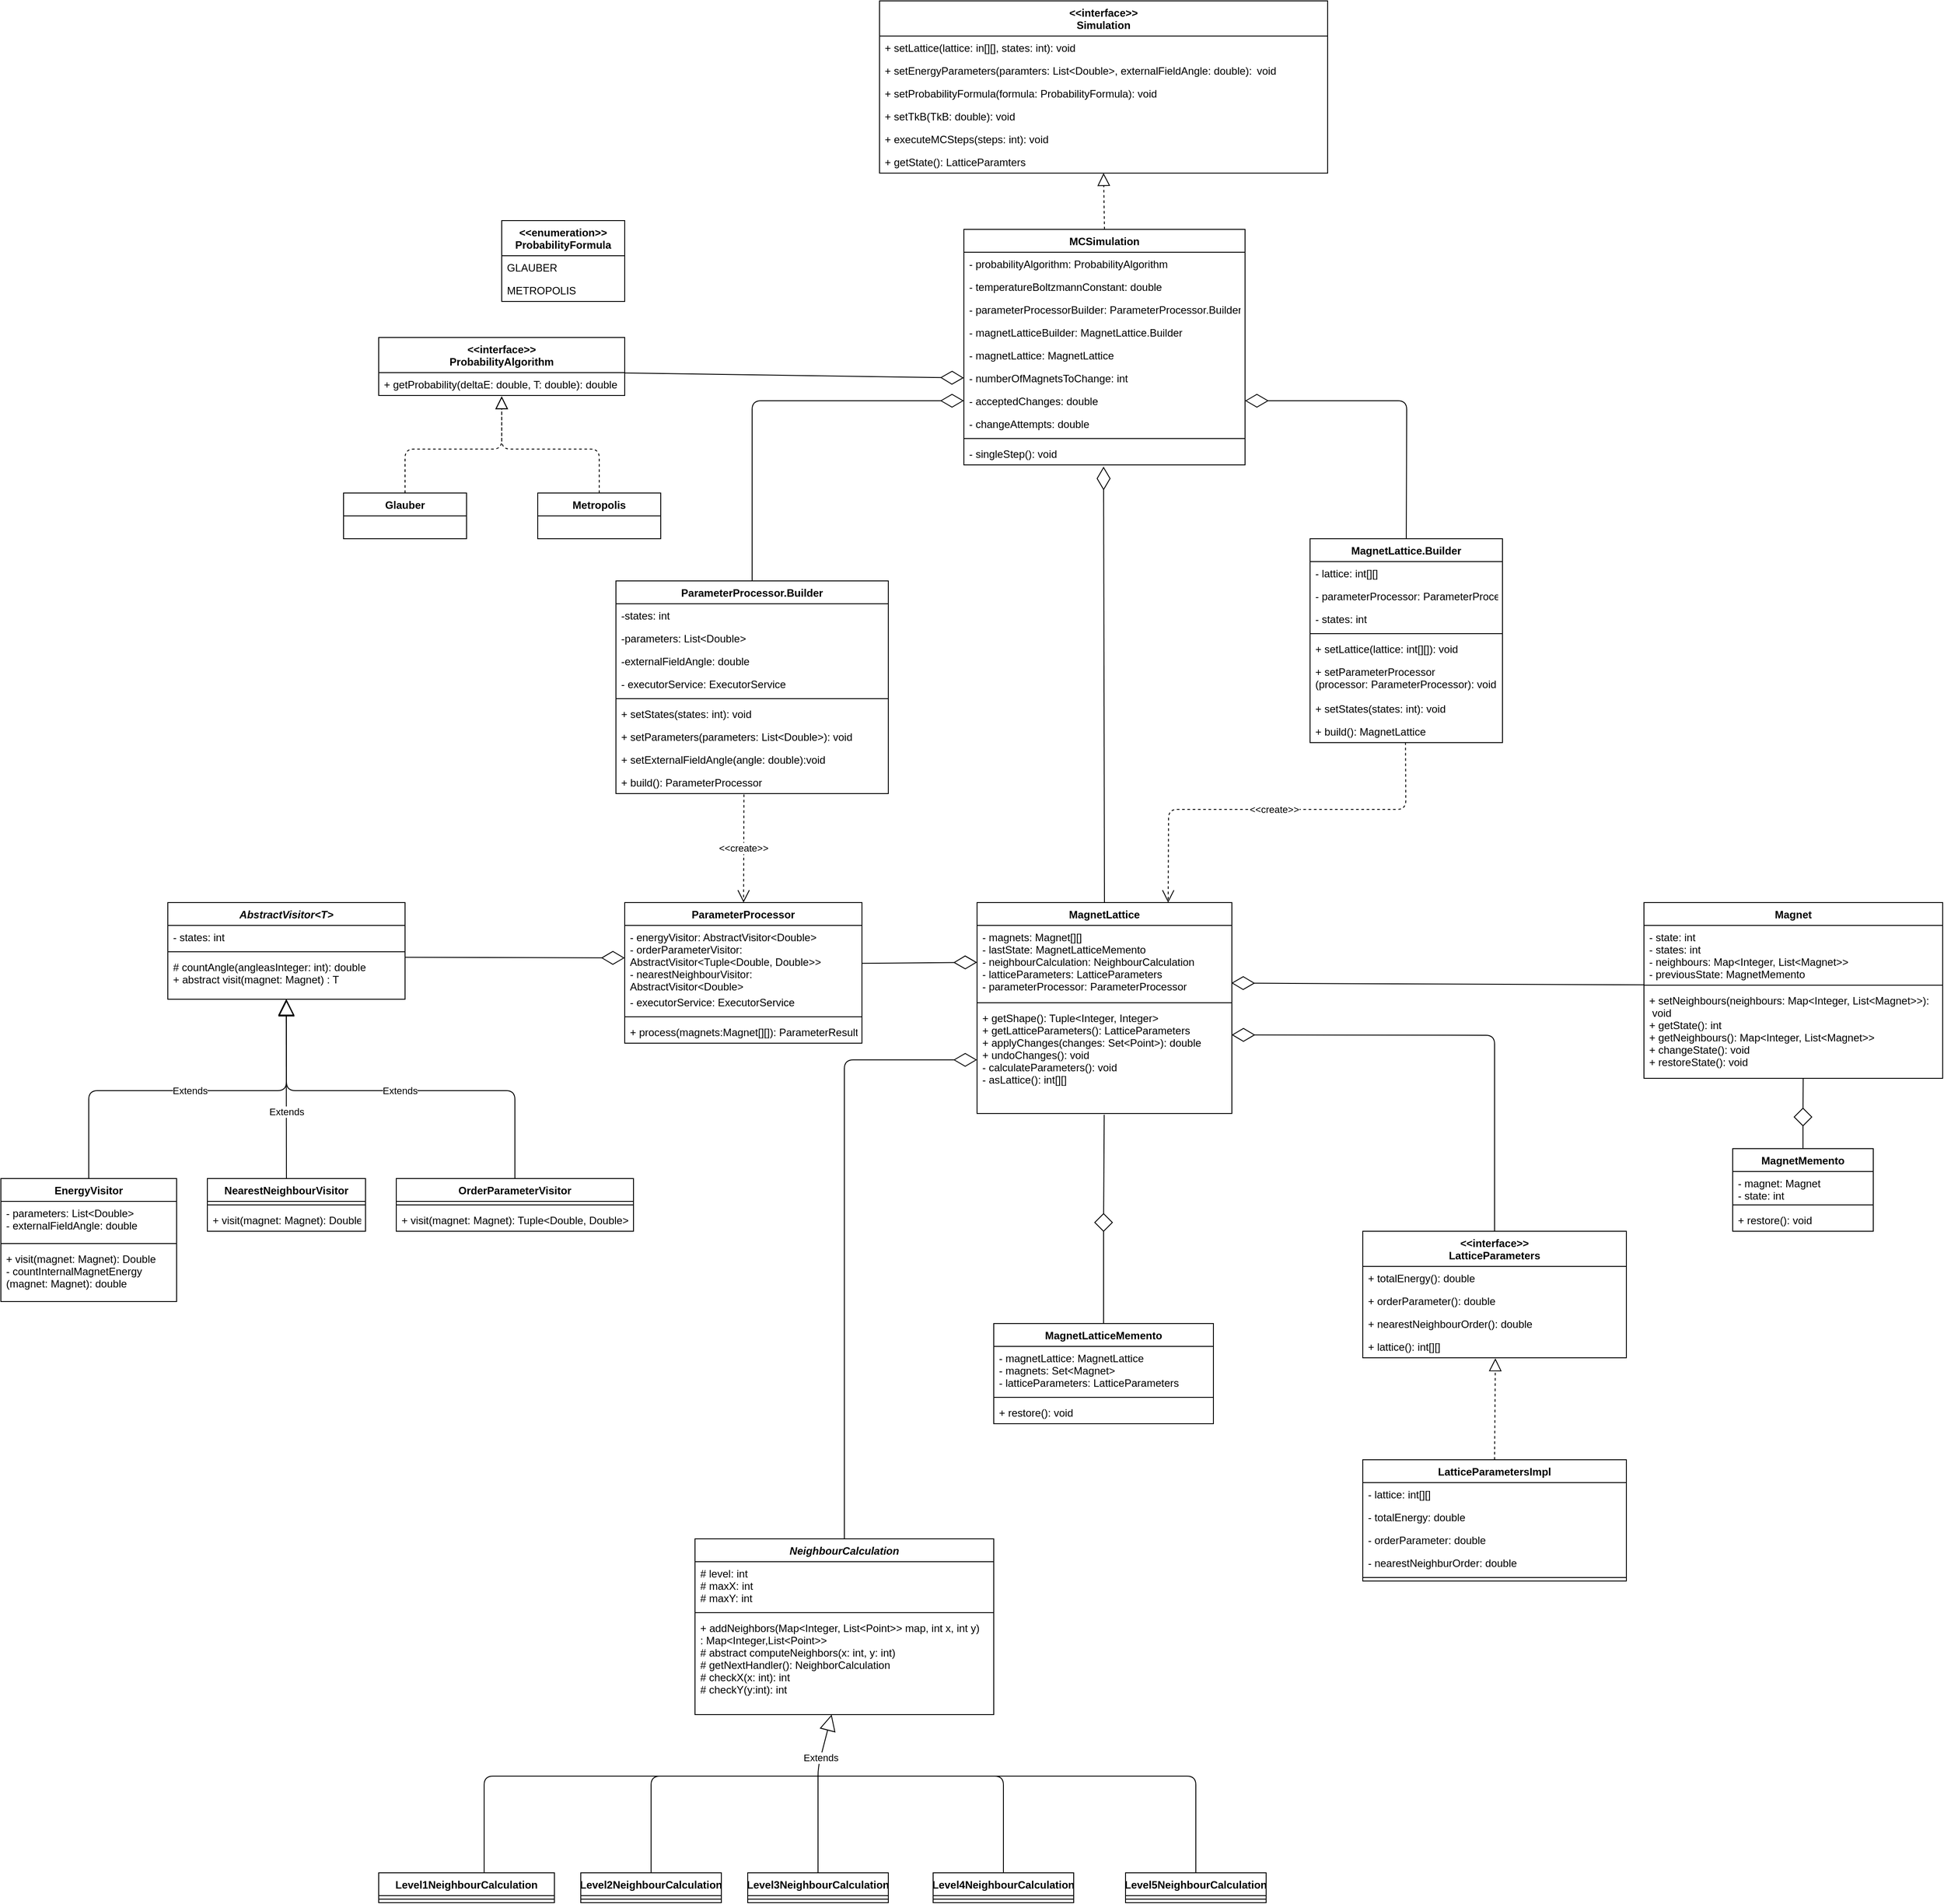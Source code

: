 <mxfile version="14.6.13" type="device"><diagram id="4ykNfrCy7285t43cz0M3" name="Strona-1"><mxGraphModel dx="4436" dy="2980" grid="1" gridSize="10" guides="1" tooltips="1" connect="1" arrows="1" fold="1" page="1" pageScale="1" pageWidth="827" pageHeight="1169" math="0" shadow="0"><root><mxCell id="0"/><mxCell id="1" parent="0"/><mxCell id="nd6x3TjmvtMpVy6Oww6T-9" value="AbstractVisitor&lt;T&gt;" style="swimlane;fontStyle=3;align=center;verticalAlign=top;childLayout=stackLayout;horizontal=1;startSize=26;horizontalStack=0;resizeParent=1;resizeParentMax=0;resizeLast=0;collapsible=1;marginBottom=0;" parent="1" vertex="1"><mxGeometry x="-620" y="-124" width="270" height="110" as="geometry"/></mxCell><mxCell id="nd6x3TjmvtMpVy6Oww6T-10" value="- states: int" style="text;strokeColor=none;fillColor=none;align=left;verticalAlign=top;spacingLeft=4;spacingRight=4;overflow=hidden;rotatable=0;points=[[0,0.5],[1,0.5]];portConstraint=eastwest;" parent="nd6x3TjmvtMpVy6Oww6T-9" vertex="1"><mxGeometry y="26" width="270" height="26" as="geometry"/></mxCell><mxCell id="nd6x3TjmvtMpVy6Oww6T-11" value="" style="line;strokeWidth=1;fillColor=none;align=left;verticalAlign=middle;spacingTop=-1;spacingLeft=3;spacingRight=3;rotatable=0;labelPosition=right;points=[];portConstraint=eastwest;" parent="nd6x3TjmvtMpVy6Oww6T-9" vertex="1"><mxGeometry y="52" width="270" height="8" as="geometry"/></mxCell><mxCell id="nd6x3TjmvtMpVy6Oww6T-12" value="# countAngle(angleasInteger: int): double&#10;+ abstract visit(magnet: Magnet) : T" style="text;strokeColor=none;fillColor=none;align=left;verticalAlign=top;spacingLeft=4;spacingRight=4;overflow=hidden;rotatable=0;points=[[0,0.5],[1,0.5]];portConstraint=eastwest;fontStyle=0" parent="nd6x3TjmvtMpVy6Oww6T-9" vertex="1"><mxGeometry y="60" width="270" height="50" as="geometry"/></mxCell><mxCell id="nd6x3TjmvtMpVy6Oww6T-13" value="EnergyVisitor" style="swimlane;fontStyle=1;align=center;verticalAlign=top;childLayout=stackLayout;horizontal=1;startSize=26;horizontalStack=0;resizeParent=1;resizeParentMax=0;resizeLast=0;collapsible=1;marginBottom=0;" parent="1" vertex="1"><mxGeometry x="-810" y="190" width="200" height="140" as="geometry"/></mxCell><mxCell id="nd6x3TjmvtMpVy6Oww6T-14" value="- parameters: List&lt;Double&gt;&#10;- externalFieldAngle: double" style="text;strokeColor=none;fillColor=none;align=left;verticalAlign=top;spacingLeft=4;spacingRight=4;overflow=hidden;rotatable=0;points=[[0,0.5],[1,0.5]];portConstraint=eastwest;" parent="nd6x3TjmvtMpVy6Oww6T-13" vertex="1"><mxGeometry y="26" width="200" height="44" as="geometry"/></mxCell><mxCell id="nd6x3TjmvtMpVy6Oww6T-15" value="" style="line;strokeWidth=1;fillColor=none;align=left;verticalAlign=middle;spacingTop=-1;spacingLeft=3;spacingRight=3;rotatable=0;labelPosition=right;points=[];portConstraint=eastwest;" parent="nd6x3TjmvtMpVy6Oww6T-13" vertex="1"><mxGeometry y="70" width="200" height="8" as="geometry"/></mxCell><mxCell id="nd6x3TjmvtMpVy6Oww6T-16" value="+ visit(magnet: Magnet): Double&#10;- countInternalMagnetEnergy&#10;(magnet: Magnet): double" style="text;strokeColor=none;fillColor=none;align=left;verticalAlign=top;spacingLeft=4;spacingRight=4;overflow=hidden;rotatable=0;points=[[0,0.5],[1,0.5]];portConstraint=eastwest;" parent="nd6x3TjmvtMpVy6Oww6T-13" vertex="1"><mxGeometry y="78" width="200" height="62" as="geometry"/></mxCell><mxCell id="nd6x3TjmvtMpVy6Oww6T-17" value="Extends" style="endArrow=block;endSize=16;endFill=0;html=1;exitX=0.5;exitY=0;exitDx=0;exitDy=0;" parent="1" source="nd6x3TjmvtMpVy6Oww6T-13" target="nd6x3TjmvtMpVy6Oww6T-12" edge="1"><mxGeometry width="160" relative="1" as="geometry"><mxPoint x="-550" y="150" as="sourcePoint"/><mxPoint x="-560" y="60" as="targetPoint"/><Array as="points"><mxPoint x="-710" y="90"/><mxPoint x="-485" y="90"/></Array></mxGeometry></mxCell><mxCell id="nd6x3TjmvtMpVy6Oww6T-18" value="NearestNeighbourVisitor" style="swimlane;fontStyle=1;align=center;verticalAlign=top;childLayout=stackLayout;horizontal=1;startSize=26;horizontalStack=0;resizeParent=1;resizeParentMax=0;resizeLast=0;collapsible=1;marginBottom=0;" parent="1" vertex="1"><mxGeometry x="-575" y="190" width="180" height="60" as="geometry"/></mxCell><mxCell id="nd6x3TjmvtMpVy6Oww6T-20" value="" style="line;strokeWidth=1;fillColor=none;align=left;verticalAlign=middle;spacingTop=-1;spacingLeft=3;spacingRight=3;rotatable=0;labelPosition=right;points=[];portConstraint=eastwest;" parent="nd6x3TjmvtMpVy6Oww6T-18" vertex="1"><mxGeometry y="26" width="180" height="8" as="geometry"/></mxCell><mxCell id="nd6x3TjmvtMpVy6Oww6T-21" value="+ visit(magnet: Magnet): Double" style="text;strokeColor=none;fillColor=none;align=left;verticalAlign=top;spacingLeft=4;spacingRight=4;overflow=hidden;rotatable=0;points=[[0,0.5],[1,0.5]];portConstraint=eastwest;" parent="nd6x3TjmvtMpVy6Oww6T-18" vertex="1"><mxGeometry y="34" width="180" height="26" as="geometry"/></mxCell><mxCell id="nd6x3TjmvtMpVy6Oww6T-22" value="Extends" style="endArrow=block;endSize=16;endFill=0;html=1;exitX=0.5;exitY=0;exitDx=0;exitDy=0;entryX=0.499;entryY=0.997;entryDx=0;entryDy=0;entryPerimeter=0;" parent="1" source="nd6x3TjmvtMpVy6Oww6T-18" target="nd6x3TjmvtMpVy6Oww6T-12" edge="1"><mxGeometry x="-0.25" width="160" relative="1" as="geometry"><mxPoint x="-620" y="140" as="sourcePoint"/><mxPoint x="-485" y="-10" as="targetPoint"/><mxPoint as="offset"/></mxGeometry></mxCell><mxCell id="nd6x3TjmvtMpVy6Oww6T-23" value="OrderParameterVisitor" style="swimlane;fontStyle=1;align=center;verticalAlign=top;childLayout=stackLayout;horizontal=1;startSize=26;horizontalStack=0;resizeParent=1;resizeParentMax=0;resizeLast=0;collapsible=1;marginBottom=0;" parent="1" vertex="1"><mxGeometry x="-360" y="190" width="270" height="60" as="geometry"/></mxCell><mxCell id="nd6x3TjmvtMpVy6Oww6T-25" value="" style="line;strokeWidth=1;fillColor=none;align=left;verticalAlign=middle;spacingTop=-1;spacingLeft=3;spacingRight=3;rotatable=0;labelPosition=right;points=[];portConstraint=eastwest;" parent="nd6x3TjmvtMpVy6Oww6T-23" vertex="1"><mxGeometry y="26" width="270" height="8" as="geometry"/></mxCell><mxCell id="nd6x3TjmvtMpVy6Oww6T-26" value="+ visit(magnet: Magnet): Tuple&lt;Double, Double&gt;" style="text;strokeColor=none;fillColor=none;align=left;verticalAlign=top;spacingLeft=4;spacingRight=4;overflow=hidden;rotatable=0;points=[[0,0.5],[1,0.5]];portConstraint=eastwest;" parent="nd6x3TjmvtMpVy6Oww6T-23" vertex="1"><mxGeometry y="34" width="270" height="26" as="geometry"/></mxCell><mxCell id="nd6x3TjmvtMpVy6Oww6T-27" value="Extends" style="endArrow=block;endSize=16;endFill=0;html=1;entryX=0.5;entryY=1.02;entryDx=0;entryDy=0;entryPerimeter=0;exitX=0.5;exitY=0;exitDx=0;exitDy=0;" parent="1" source="nd6x3TjmvtMpVy6Oww6T-23" target="nd6x3TjmvtMpVy6Oww6T-12" edge="1"><mxGeometry width="160" relative="1" as="geometry"><mxPoint x="-500" y="140" as="sourcePoint"/><mxPoint x="-340" y="140" as="targetPoint"/><Array as="points"><mxPoint x="-225" y="90"/><mxPoint x="-485" y="90"/></Array></mxGeometry></mxCell><mxCell id="nd6x3TjmvtMpVy6Oww6T-28" value="ParameterProcessor" style="swimlane;fontStyle=1;align=center;verticalAlign=top;childLayout=stackLayout;horizontal=1;startSize=26;horizontalStack=0;resizeParent=1;resizeParentMax=0;resizeLast=0;collapsible=1;marginBottom=0;" parent="1" vertex="1"><mxGeometry x="-100" y="-124" width="270" height="160" as="geometry"/></mxCell><mxCell id="nd6x3TjmvtMpVy6Oww6T-29" value="- energyVisitor: AbstractVisitor&lt;Double&gt;&#10;- orderParameterVisitor: &#10;AbstractVisitor&lt;Tuple&lt;Double, Double&gt;&gt;&#10;- nearestNeighbourVisitor: &#10;AbstractVisitor&lt;Double&gt;" style="text;strokeColor=none;fillColor=none;align=left;verticalAlign=top;spacingLeft=4;spacingRight=4;overflow=hidden;rotatable=0;points=[[0,0.5],[1,0.5]];portConstraint=eastwest;" parent="nd6x3TjmvtMpVy6Oww6T-28" vertex="1"><mxGeometry y="26" width="270" height="74" as="geometry"/></mxCell><mxCell id="1AssNG9eUTQHyTgBHCVu-3" value="- executorService: ExecutorService" style="text;strokeColor=none;fillColor=none;align=left;verticalAlign=top;spacingLeft=4;spacingRight=4;overflow=hidden;rotatable=0;points=[[0,0.5],[1,0.5]];portConstraint=eastwest;" vertex="1" parent="nd6x3TjmvtMpVy6Oww6T-28"><mxGeometry y="100" width="270" height="26" as="geometry"/></mxCell><mxCell id="nd6x3TjmvtMpVy6Oww6T-30" value="" style="line;strokeWidth=1;fillColor=none;align=left;verticalAlign=middle;spacingTop=-1;spacingLeft=3;spacingRight=3;rotatable=0;labelPosition=right;points=[];portConstraint=eastwest;" parent="nd6x3TjmvtMpVy6Oww6T-28" vertex="1"><mxGeometry y="126" width="270" height="8" as="geometry"/></mxCell><mxCell id="nd6x3TjmvtMpVy6Oww6T-31" value="+ process(magnets:Magnet[][]): ParameterResult" style="text;strokeColor=none;fillColor=none;align=left;verticalAlign=top;spacingLeft=4;spacingRight=4;overflow=hidden;rotatable=0;points=[[0,0.5],[1,0.5]];portConstraint=eastwest;" parent="nd6x3TjmvtMpVy6Oww6T-28" vertex="1"><mxGeometry y="134" width="270" height="26" as="geometry"/></mxCell><mxCell id="nd6x3TjmvtMpVy6Oww6T-35" value="" style="endArrow=none;startArrow=diamondThin;endFill=0;startFill=0;html=1;verticalAlign=bottom;labelBackgroundColor=none;strokeWidth=1;startSize=8;endSize=8;movable=0;resizable=0;rotatable=0;deletable=0;editable=0;connectable=0;" parent="1" edge="1"><mxGeometry width="160" relative="1" as="geometry"><mxPoint x="510" y="210" as="sourcePoint"/><mxPoint x="510" y="210" as="targetPoint"/></mxGeometry></mxCell><mxCell id="nd6x3TjmvtMpVy6Oww6T-36" value="MagnetLattice" style="swimlane;fontStyle=1;align=center;verticalAlign=top;childLayout=stackLayout;horizontal=1;startSize=26;horizontalStack=0;resizeParent=1;resizeParentMax=0;resizeLast=0;collapsible=1;marginBottom=0;" parent="1" vertex="1"><mxGeometry x="301" y="-124" width="290" height="240" as="geometry"/></mxCell><mxCell id="nd6x3TjmvtMpVy6Oww6T-37" value="- magnets: Magnet[][]&#10;- lastState: MagnetLatticeMemento&#10;- neighbourCalculation: NeighbourCalculation&#10;- latticeParameters: LatticeParameters&#10;- parameterProcessor: ParameterProcessor" style="text;strokeColor=none;fillColor=none;align=left;verticalAlign=top;spacingLeft=4;spacingRight=4;overflow=hidden;rotatable=0;points=[[0,0.5],[1,0.5]];portConstraint=eastwest;" parent="nd6x3TjmvtMpVy6Oww6T-36" vertex="1"><mxGeometry y="26" width="290" height="84" as="geometry"/></mxCell><mxCell id="nd6x3TjmvtMpVy6Oww6T-38" value="" style="line;strokeWidth=1;fillColor=none;align=left;verticalAlign=middle;spacingTop=-1;spacingLeft=3;spacingRight=3;rotatable=0;labelPosition=right;points=[];portConstraint=eastwest;" parent="nd6x3TjmvtMpVy6Oww6T-36" vertex="1"><mxGeometry y="110" width="290" height="8" as="geometry"/></mxCell><mxCell id="nd6x3TjmvtMpVy6Oww6T-39" value="+ getShape(): Tuple&lt;Integer, Integer&gt;&#10;+ getLatticeParameters(): LatticeParameters&#10;+ applyChanges(changes: Set&lt;Point&gt;): double&#10;+ undoChanges(): void&#10;- calculateParameters(): void&#10;- asLattice(): int[][]&#10;" style="text;strokeColor=none;fillColor=none;align=left;verticalAlign=top;spacingLeft=4;spacingRight=4;overflow=hidden;rotatable=0;points=[[0,0.5],[1,0.5]];portConstraint=eastwest;" parent="nd6x3TjmvtMpVy6Oww6T-36" vertex="1"><mxGeometry y="118" width="290" height="122" as="geometry"/></mxCell><mxCell id="nd6x3TjmvtMpVy6Oww6T-41" value="MagnetLatticeMemento" style="swimlane;fontStyle=1;align=center;verticalAlign=top;childLayout=stackLayout;horizontal=1;startSize=26;horizontalStack=0;resizeParent=1;resizeParentMax=0;resizeLast=0;collapsible=1;marginBottom=0;" parent="1" vertex="1"><mxGeometry x="320" y="355" width="250" height="114" as="geometry"/></mxCell><mxCell id="nd6x3TjmvtMpVy6Oww6T-42" value="- magnetLattice: MagnetLattice&#10;- magnets: Set&lt;Magnet&gt;&#10;- latticeParameters: LatticeParameters" style="text;strokeColor=none;fillColor=none;align=left;verticalAlign=top;spacingLeft=4;spacingRight=4;overflow=hidden;rotatable=0;points=[[0,0.5],[1,0.5]];portConstraint=eastwest;" parent="nd6x3TjmvtMpVy6Oww6T-41" vertex="1"><mxGeometry y="26" width="250" height="54" as="geometry"/></mxCell><mxCell id="nd6x3TjmvtMpVy6Oww6T-43" value="" style="line;strokeWidth=1;fillColor=none;align=left;verticalAlign=middle;spacingTop=-1;spacingLeft=3;spacingRight=3;rotatable=0;labelPosition=right;points=[];portConstraint=eastwest;" parent="nd6x3TjmvtMpVy6Oww6T-41" vertex="1"><mxGeometry y="80" width="250" height="8" as="geometry"/></mxCell><mxCell id="nd6x3TjmvtMpVy6Oww6T-44" value="+ restore(): void" style="text;strokeColor=none;fillColor=none;align=left;verticalAlign=top;spacingLeft=4;spacingRight=4;overflow=hidden;rotatable=0;points=[[0,0.5],[1,0.5]];portConstraint=eastwest;" parent="nd6x3TjmvtMpVy6Oww6T-41" vertex="1"><mxGeometry y="88" width="250" height="26" as="geometry"/></mxCell><mxCell id="nd6x3TjmvtMpVy6Oww6T-50" value="Magnet" style="swimlane;fontStyle=1;align=center;verticalAlign=top;childLayout=stackLayout;horizontal=1;startSize=26;horizontalStack=0;resizeParent=1;resizeParentMax=0;resizeLast=0;collapsible=1;marginBottom=0;" parent="1" vertex="1"><mxGeometry x="1060" y="-124" width="340" height="200" as="geometry"/></mxCell><mxCell id="nd6x3TjmvtMpVy6Oww6T-51" value="- state: int&#10;- states: int&#10;- neighbours: Map&lt;Integer, List&lt;Magnet&gt;&gt;&#10;- previousState: MagnetMemento" style="text;strokeColor=none;fillColor=none;align=left;verticalAlign=top;spacingLeft=4;spacingRight=4;overflow=hidden;rotatable=0;points=[[0,0.5],[1,0.5]];portConstraint=eastwest;" parent="nd6x3TjmvtMpVy6Oww6T-50" vertex="1"><mxGeometry y="26" width="340" height="64" as="geometry"/></mxCell><mxCell id="nd6x3TjmvtMpVy6Oww6T-52" value="" style="line;strokeWidth=1;fillColor=none;align=left;verticalAlign=middle;spacingTop=-1;spacingLeft=3;spacingRight=3;rotatable=0;labelPosition=right;points=[];portConstraint=eastwest;" parent="nd6x3TjmvtMpVy6Oww6T-50" vertex="1"><mxGeometry y="90" width="340" height="8" as="geometry"/></mxCell><mxCell id="nd6x3TjmvtMpVy6Oww6T-53" value="+ setNeighbours(neighbours: Map&lt;Integer, List&lt;Magnet&gt;&gt;):&#10; void&#10;+ getState(): int&#10;+ getNeighbours(): Map&lt;Integer, List&lt;Magnet&gt;&gt;&#10;+ changeState(): void&#10;+ restoreState(): void" style="text;strokeColor=none;fillColor=none;align=left;verticalAlign=top;spacingLeft=4;spacingRight=4;overflow=hidden;rotatable=0;points=[[0,0.5],[1,0.5]];portConstraint=eastwest;" parent="nd6x3TjmvtMpVy6Oww6T-50" vertex="1"><mxGeometry y="98" width="340" height="102" as="geometry"/></mxCell><mxCell id="nd6x3TjmvtMpVy6Oww6T-54" value="MagnetMemento" style="swimlane;fontStyle=1;align=center;verticalAlign=top;childLayout=stackLayout;horizontal=1;startSize=26;horizontalStack=0;resizeParent=1;resizeParentMax=0;resizeLast=0;collapsible=1;marginBottom=0;" parent="1" vertex="1"><mxGeometry x="1161" y="156" width="160" height="94" as="geometry"/></mxCell><mxCell id="nd6x3TjmvtMpVy6Oww6T-55" value="- magnet: Magnet&#10;- state: int" style="text;strokeColor=none;fillColor=none;align=left;verticalAlign=top;spacingLeft=4;spacingRight=4;overflow=hidden;rotatable=0;points=[[0,0.5],[1,0.5]];portConstraint=eastwest;" parent="nd6x3TjmvtMpVy6Oww6T-54" vertex="1"><mxGeometry y="26" width="160" height="34" as="geometry"/></mxCell><mxCell id="nd6x3TjmvtMpVy6Oww6T-56" value="" style="line;strokeWidth=1;fillColor=none;align=left;verticalAlign=middle;spacingTop=-1;spacingLeft=3;spacingRight=3;rotatable=0;labelPosition=right;points=[];portConstraint=eastwest;" parent="nd6x3TjmvtMpVy6Oww6T-54" vertex="1"><mxGeometry y="60" width="160" height="8" as="geometry"/></mxCell><mxCell id="nd6x3TjmvtMpVy6Oww6T-57" value="+ restore(): void" style="text;strokeColor=none;fillColor=none;align=left;verticalAlign=top;spacingLeft=4;spacingRight=4;overflow=hidden;rotatable=0;points=[[0,0.5],[1,0.5]];portConstraint=eastwest;" parent="nd6x3TjmvtMpVy6Oww6T-54" vertex="1"><mxGeometry y="68" width="160" height="26" as="geometry"/></mxCell><mxCell id="nd6x3TjmvtMpVy6Oww6T-58" value="" style="rhombus;aspect=fixed;" parent="1" vertex="1"><mxGeometry x="1231" y="110" width="20" height="20" as="geometry"/></mxCell><mxCell id="nd6x3TjmvtMpVy6Oww6T-59" value="" style="endArrow=none;html=1;rounded=0;align=center;verticalAlign=bottom;labelBackgroundColor=none;exitX=0.533;exitY=1.005;exitDx=0;exitDy=0;exitPerimeter=0;" parent="1" source="nd6x3TjmvtMpVy6Oww6T-53" target="nd6x3TjmvtMpVy6Oww6T-58" edge="1"><mxGeometry relative="1" as="geometry"><mxPoint x="1241" y="86" as="sourcePoint"/></mxGeometry></mxCell><mxCell id="nd6x3TjmvtMpVy6Oww6T-60" value="" style="endArrow=none;html=1;rounded=0;align=center;verticalAlign=bottom;labelBackgroundColor=none;entryX=0.5;entryY=0;entryDx=0;entryDy=0;" parent="1" source="nd6x3TjmvtMpVy6Oww6T-58" target="nd6x3TjmvtMpVy6Oww6T-54" edge="1"><mxGeometry relative="1" as="geometry"><mxPoint x="1460" y="232" as="targetPoint"/></mxGeometry></mxCell><mxCell id="nd6x3TjmvtMpVy6Oww6T-113" value="&lt;&lt;enumeration&gt;&gt;&#10;ProbabilityFormula" style="swimlane;fontStyle=1;childLayout=stackLayout;horizontal=1;startSize=40;fillColor=none;horizontalStack=0;resizeParent=1;resizeParentMax=0;resizeLast=0;collapsible=1;marginBottom=0;" parent="1" vertex="1"><mxGeometry x="-240" y="-900" width="140" height="92" as="geometry"/></mxCell><mxCell id="nd6x3TjmvtMpVy6Oww6T-114" value="GLAUBER" style="text;strokeColor=none;fillColor=none;align=left;verticalAlign=top;spacingLeft=4;spacingRight=4;overflow=hidden;rotatable=0;points=[[0,0.5],[1,0.5]];portConstraint=eastwest;" parent="nd6x3TjmvtMpVy6Oww6T-113" vertex="1"><mxGeometry y="40" width="140" height="26" as="geometry"/></mxCell><mxCell id="nd6x3TjmvtMpVy6Oww6T-115" value="METROPOLIS" style="text;strokeColor=none;fillColor=none;align=left;verticalAlign=top;spacingLeft=4;spacingRight=4;overflow=hidden;rotatable=0;points=[[0,0.5],[1,0.5]];portConstraint=eastwest;" parent="nd6x3TjmvtMpVy6Oww6T-113" vertex="1"><mxGeometry y="66" width="140" height="26" as="geometry"/></mxCell><mxCell id="nd6x3TjmvtMpVy6Oww6T-121" value="" style="endArrow=block;dashed=1;endFill=0;endSize=12;html=1;exitX=0.5;exitY=0;exitDx=0;exitDy=0;movable=0;resizable=0;rotatable=0;deletable=0;editable=0;connectable=0;entryX=0.5;entryY=1;entryDx=0;entryDy=0;" parent="1" source="mKE0D92DT-WOa-DkvWh2-48" target="nd6x3TjmvtMpVy6Oww6T-101" edge="1"><mxGeometry width="160" relative="1" as="geometry"><mxPoint x="1136" y="-664" as="sourcePoint"/><mxPoint x="1136" y="-724" as="targetPoint"/></mxGeometry></mxCell><mxCell id="nd6x3TjmvtMpVy6Oww6T-183" value="" style="endArrow=diamondThin;endFill=0;endSize=24;html=1;exitX=0.5;exitY=0;exitDx=0;exitDy=0;" parent="1" source="nd6x3TjmvtMpVy6Oww6T-36" edge="1"><mxGeometry width="160" relative="1" as="geometry"><mxPoint x="255" y="-711" as="sourcePoint"/><mxPoint x="445" y="-620" as="targetPoint"/></mxGeometry></mxCell><mxCell id="mKE0D92DT-WOa-DkvWh2-1" value="&lt;&lt;interface&gt;&gt;&#10;ProbabilityAlgorithm" style="swimlane;fontStyle=1;childLayout=stackLayout;horizontal=1;startSize=40;fillColor=none;horizontalStack=0;resizeParent=1;resizeParentMax=0;resizeLast=0;collapsible=1;marginBottom=0;" parent="1" vertex="1"><mxGeometry x="-380" y="-767" width="280" height="66" as="geometry"/></mxCell><mxCell id="mKE0D92DT-WOa-DkvWh2-2" value="+ getProbability(deltaE: double, T: double): double" style="text;strokeColor=none;fillColor=none;align=left;verticalAlign=top;spacingLeft=4;spacingRight=4;overflow=hidden;rotatable=0;points=[[0,0.5],[1,0.5]];portConstraint=eastwest;" parent="mKE0D92DT-WOa-DkvWh2-1" vertex="1"><mxGeometry y="40" width="280" height="26" as="geometry"/></mxCell><mxCell id="mKE0D92DT-WOa-DkvWh2-5" value="" style="endArrow=diamondThin;endFill=0;endSize=24;html=1;exitX=0.999;exitY=0.016;exitDx=0;exitDy=0;entryX=0;entryY=0.5;entryDx=0;entryDy=0;exitPerimeter=0;" parent="1" source="mKE0D92DT-WOa-DkvWh2-2" target="mKE0D92DT-WOa-DkvWh2-58" edge="1"><mxGeometry width="160" relative="1" as="geometry"><mxPoint x="220" y="-610" as="sourcePoint"/><mxPoint x="321" y="-561" as="targetPoint"/></mxGeometry></mxCell><mxCell id="mKE0D92DT-WOa-DkvWh2-6" value="Metropolis" style="swimlane;fontStyle=1;childLayout=stackLayout;horizontal=1;startSize=26;fillColor=none;horizontalStack=0;resizeParent=1;resizeParentMax=0;resizeLast=0;collapsible=1;marginBottom=0;" parent="1" vertex="1"><mxGeometry x="-199" y="-590" width="140" height="52" as="geometry"/></mxCell><mxCell id="mKE0D92DT-WOa-DkvWh2-10" value="Glauber" style="swimlane;fontStyle=1;childLayout=stackLayout;horizontal=1;startSize=26;fillColor=none;horizontalStack=0;resizeParent=1;resizeParentMax=0;resizeLast=0;collapsible=1;marginBottom=0;" parent="1" vertex="1"><mxGeometry x="-420" y="-590" width="140" height="52" as="geometry"/></mxCell><mxCell id="mKE0D92DT-WOa-DkvWh2-14" value="" style="endArrow=block;dashed=1;endFill=0;endSize=12;html=1;exitX=0.5;exitY=0;exitDx=0;exitDy=0;" parent="1" source="mKE0D92DT-WOa-DkvWh2-10" edge="1"><mxGeometry width="160" relative="1" as="geometry"><mxPoint x="-240" y="-630" as="sourcePoint"/><mxPoint x="-240" y="-700" as="targetPoint"/><Array as="points"><mxPoint x="-350" y="-640"/><mxPoint x="-240" y="-640"/></Array></mxGeometry></mxCell><mxCell id="mKE0D92DT-WOa-DkvWh2-15" value="" style="endArrow=block;dashed=1;endFill=0;endSize=12;html=1;exitX=0.5;exitY=0;exitDx=0;exitDy=0;" parent="1" source="mKE0D92DT-WOa-DkvWh2-6" edge="1"><mxGeometry width="160" relative="1" as="geometry"><mxPoint x="-340" y="-580" as="sourcePoint"/><mxPoint x="-240" y="-700" as="targetPoint"/><Array as="points"><mxPoint x="-129" y="-640"/><mxPoint x="-240" y="-640"/></Array></mxGeometry></mxCell><mxCell id="mKE0D92DT-WOa-DkvWh2-20" value="ParameterProcessor.Builder" style="swimlane;fontStyle=1;align=center;verticalAlign=top;childLayout=stackLayout;horizontal=1;startSize=26;horizontalStack=0;resizeParent=1;resizeParentMax=0;resizeLast=0;collapsible=1;marginBottom=0;" parent="1" vertex="1"><mxGeometry x="-110" y="-490" width="310" height="242" as="geometry"/></mxCell><mxCell id="mKE0D92DT-WOa-DkvWh2-21" value="-states: int&#10;" style="text;strokeColor=none;fillColor=none;align=left;verticalAlign=top;spacingLeft=4;spacingRight=4;overflow=hidden;rotatable=0;points=[[0,0.5],[1,0.5]];portConstraint=eastwest;" parent="mKE0D92DT-WOa-DkvWh2-20" vertex="1"><mxGeometry y="26" width="310" height="26" as="geometry"/></mxCell><mxCell id="mKE0D92DT-WOa-DkvWh2-24" value="-parameters: List&lt;Double&gt;&#10;" style="text;strokeColor=none;fillColor=none;align=left;verticalAlign=top;spacingLeft=4;spacingRight=4;overflow=hidden;rotatable=0;points=[[0,0.5],[1,0.5]];portConstraint=eastwest;" parent="mKE0D92DT-WOa-DkvWh2-20" vertex="1"><mxGeometry y="52" width="310" height="26" as="geometry"/></mxCell><mxCell id="mKE0D92DT-WOa-DkvWh2-25" value="-externalFieldAngle: double&#10;" style="text;strokeColor=none;fillColor=none;align=left;verticalAlign=top;spacingLeft=4;spacingRight=4;overflow=hidden;rotatable=0;points=[[0,0.5],[1,0.5]];portConstraint=eastwest;" parent="mKE0D92DT-WOa-DkvWh2-20" vertex="1"><mxGeometry y="78" width="310" height="26" as="geometry"/></mxCell><mxCell id="1AssNG9eUTQHyTgBHCVu-1" value="- executorService: ExecutorService&#10;" style="text;strokeColor=none;fillColor=none;align=left;verticalAlign=top;spacingLeft=4;spacingRight=4;overflow=hidden;rotatable=0;points=[[0,0.5],[1,0.5]];portConstraint=eastwest;" vertex="1" parent="mKE0D92DT-WOa-DkvWh2-20"><mxGeometry y="104" width="310" height="26" as="geometry"/></mxCell><mxCell id="mKE0D92DT-WOa-DkvWh2-22" value="" style="line;strokeWidth=1;fillColor=none;align=left;verticalAlign=middle;spacingTop=-1;spacingLeft=3;spacingRight=3;rotatable=0;labelPosition=right;points=[];portConstraint=eastwest;" parent="mKE0D92DT-WOa-DkvWh2-20" vertex="1"><mxGeometry y="130" width="310" height="8" as="geometry"/></mxCell><mxCell id="mKE0D92DT-WOa-DkvWh2-23" value="+ setStates(states: int): void&#10;" style="text;strokeColor=none;fillColor=none;align=left;verticalAlign=top;spacingLeft=4;spacingRight=4;overflow=hidden;rotatable=0;points=[[0,0.5],[1,0.5]];portConstraint=eastwest;" parent="mKE0D92DT-WOa-DkvWh2-20" vertex="1"><mxGeometry y="138" width="310" height="26" as="geometry"/></mxCell><mxCell id="mKE0D92DT-WOa-DkvWh2-26" value="+ setParameters(parameters: List&lt;Double&gt;): void&#10;" style="text;strokeColor=none;fillColor=none;align=left;verticalAlign=top;spacingLeft=4;spacingRight=4;overflow=hidden;rotatable=0;points=[[0,0.5],[1,0.5]];portConstraint=eastwest;" parent="mKE0D92DT-WOa-DkvWh2-20" vertex="1"><mxGeometry y="164" width="310" height="26" as="geometry"/></mxCell><mxCell id="mKE0D92DT-WOa-DkvWh2-27" value="+ setExternalFieldAngle(angle: double):void&#10;" style="text;strokeColor=none;fillColor=none;align=left;verticalAlign=top;spacingLeft=4;spacingRight=4;overflow=hidden;rotatable=0;points=[[0,0.5],[1,0.5]];portConstraint=eastwest;" parent="mKE0D92DT-WOa-DkvWh2-20" vertex="1"><mxGeometry y="190" width="310" height="26" as="geometry"/></mxCell><mxCell id="mKE0D92DT-WOa-DkvWh2-28" value="+ build(): ParameterProcessor&#10;" style="text;strokeColor=none;fillColor=none;align=left;verticalAlign=top;spacingLeft=4;spacingRight=4;overflow=hidden;rotatable=0;points=[[0,0.5],[1,0.5]];portConstraint=eastwest;" parent="mKE0D92DT-WOa-DkvWh2-20" vertex="1"><mxGeometry y="216" width="310" height="26" as="geometry"/></mxCell><mxCell id="mKE0D92DT-WOa-DkvWh2-29" value="&amp;lt;&amp;lt;create&amp;gt;&amp;gt;" style="endArrow=open;endSize=12;dashed=1;html=1;exitX=0.47;exitY=1.038;exitDx=0;exitDy=0;exitPerimeter=0;" parent="1" source="mKE0D92DT-WOa-DkvWh2-28" target="nd6x3TjmvtMpVy6Oww6T-28" edge="1"><mxGeometry width="160" relative="1" as="geometry"><mxPoint x="470" y="-270" as="sourcePoint"/><mxPoint x="630" y="-270" as="targetPoint"/></mxGeometry></mxCell><mxCell id="mKE0D92DT-WOa-DkvWh2-34" value="MagnetLattice.Builder" style="swimlane;fontStyle=1;align=center;verticalAlign=top;childLayout=stackLayout;horizontal=1;startSize=26;horizontalStack=0;resizeParent=1;resizeParentMax=0;resizeLast=0;collapsible=1;marginBottom=0;" parent="1" vertex="1"><mxGeometry x="680" y="-538" width="219" height="232" as="geometry"/></mxCell><mxCell id="mKE0D92DT-WOa-DkvWh2-35" value="- lattice: int[][]" style="text;strokeColor=none;fillColor=none;align=left;verticalAlign=top;spacingLeft=4;spacingRight=4;overflow=hidden;rotatable=0;points=[[0,0.5],[1,0.5]];portConstraint=eastwest;" parent="mKE0D92DT-WOa-DkvWh2-34" vertex="1"><mxGeometry y="26" width="219" height="26" as="geometry"/></mxCell><mxCell id="mKE0D92DT-WOa-DkvWh2-38" value="- parameterProcessor: ParameterProcessor" style="text;strokeColor=none;fillColor=none;align=left;verticalAlign=top;spacingLeft=4;spacingRight=4;overflow=hidden;rotatable=0;points=[[0,0.5],[1,0.5]];portConstraint=eastwest;" parent="mKE0D92DT-WOa-DkvWh2-34" vertex="1"><mxGeometry y="52" width="219" height="26" as="geometry"/></mxCell><mxCell id="mKE0D92DT-WOa-DkvWh2-39" value="- states: int" style="text;strokeColor=none;fillColor=none;align=left;verticalAlign=top;spacingLeft=4;spacingRight=4;overflow=hidden;rotatable=0;points=[[0,0.5],[1,0.5]];portConstraint=eastwest;" parent="mKE0D92DT-WOa-DkvWh2-34" vertex="1"><mxGeometry y="78" width="219" height="26" as="geometry"/></mxCell><mxCell id="mKE0D92DT-WOa-DkvWh2-36" value="" style="line;strokeWidth=1;fillColor=none;align=left;verticalAlign=middle;spacingTop=-1;spacingLeft=3;spacingRight=3;rotatable=0;labelPosition=right;points=[];portConstraint=eastwest;" parent="mKE0D92DT-WOa-DkvWh2-34" vertex="1"><mxGeometry y="104" width="219" height="8" as="geometry"/></mxCell><mxCell id="mKE0D92DT-WOa-DkvWh2-37" value="+ setLattice(lattice: int[][]): void" style="text;strokeColor=none;fillColor=none;align=left;verticalAlign=top;spacingLeft=4;spacingRight=4;overflow=hidden;rotatable=0;points=[[0,0.5],[1,0.5]];portConstraint=eastwest;" parent="mKE0D92DT-WOa-DkvWh2-34" vertex="1"><mxGeometry y="112" width="219" height="26" as="geometry"/></mxCell><mxCell id="mKE0D92DT-WOa-DkvWh2-40" value="+ setParameterProcessor&#10;(processor: ParameterProcessor): void" style="text;strokeColor=none;fillColor=none;align=left;verticalAlign=top;spacingLeft=4;spacingRight=4;overflow=hidden;rotatable=0;points=[[0,0.5],[1,0.5]];portConstraint=eastwest;" parent="mKE0D92DT-WOa-DkvWh2-34" vertex="1"><mxGeometry y="138" width="219" height="42" as="geometry"/></mxCell><mxCell id="mKE0D92DT-WOa-DkvWh2-41" value="+ setStates(states: int): void" style="text;strokeColor=none;fillColor=none;align=left;verticalAlign=top;spacingLeft=4;spacingRight=4;overflow=hidden;rotatable=0;points=[[0,0.5],[1,0.5]];portConstraint=eastwest;" parent="mKE0D92DT-WOa-DkvWh2-34" vertex="1"><mxGeometry y="180" width="219" height="26" as="geometry"/></mxCell><mxCell id="mKE0D92DT-WOa-DkvWh2-42" value="+ build(): MagnetLattice" style="text;strokeColor=none;fillColor=none;align=left;verticalAlign=top;spacingLeft=4;spacingRight=4;overflow=hidden;rotatable=0;points=[[0,0.5],[1,0.5]];portConstraint=eastwest;" parent="mKE0D92DT-WOa-DkvWh2-34" vertex="1"><mxGeometry y="206" width="219" height="26" as="geometry"/></mxCell><mxCell id="mKE0D92DT-WOa-DkvWh2-43" value="&amp;lt;&amp;lt;create&amp;gt;&amp;gt;" style="endArrow=open;endSize=12;dashed=1;html=1;exitX=0.496;exitY=0.989;exitDx=0;exitDy=0;exitPerimeter=0;entryX=0.75;entryY=0;entryDx=0;entryDy=0;" parent="1" source="mKE0D92DT-WOa-DkvWh2-42" target="nd6x3TjmvtMpVy6Oww6T-36" edge="1"><mxGeometry width="160" relative="1" as="geometry"><mxPoint x="45.7" y="-233.012" as="sourcePoint"/><mxPoint x="45.228" y="-94" as="targetPoint"/><Array as="points"><mxPoint x="789" y="-230"/><mxPoint x="519" y="-230"/></Array></mxGeometry></mxCell><mxCell id="mKE0D92DT-WOa-DkvWh2-48" value="MCSimulation" style="swimlane;fontStyle=1;align=center;verticalAlign=top;childLayout=stackLayout;horizontal=1;startSize=26;horizontalStack=0;resizeParent=1;resizeParentMax=0;resizeLast=0;collapsible=1;marginBottom=0;" parent="1" vertex="1"><mxGeometry x="286" y="-890" width="320" height="268" as="geometry"/></mxCell><mxCell id="mKE0D92DT-WOa-DkvWh2-52" value="- probabilityAlgorithm: ProbabilityAlgorithm" style="text;strokeColor=none;fillColor=none;align=left;verticalAlign=top;spacingLeft=4;spacingRight=4;overflow=hidden;rotatable=0;points=[[0,0.5],[1,0.5]];portConstraint=eastwest;" parent="mKE0D92DT-WOa-DkvWh2-48" vertex="1"><mxGeometry y="26" width="320" height="26" as="geometry"/></mxCell><mxCell id="mKE0D92DT-WOa-DkvWh2-53" value="- temperatureBoltzmannConstant: double" style="text;strokeColor=none;fillColor=none;align=left;verticalAlign=top;spacingLeft=4;spacingRight=4;overflow=hidden;rotatable=0;points=[[0,0.5],[1,0.5]];portConstraint=eastwest;" parent="mKE0D92DT-WOa-DkvWh2-48" vertex="1"><mxGeometry y="52" width="320" height="26" as="geometry"/></mxCell><mxCell id="mKE0D92DT-WOa-DkvWh2-55" value="- parameterProcessorBuilder: ParameterProcessor.Builder" style="text;strokeColor=none;fillColor=none;align=left;verticalAlign=top;spacingLeft=4;spacingRight=4;overflow=hidden;rotatable=0;points=[[0,0.5],[1,0.5]];portConstraint=eastwest;" parent="mKE0D92DT-WOa-DkvWh2-48" vertex="1"><mxGeometry y="78" width="320" height="26" as="geometry"/></mxCell><mxCell id="mKE0D92DT-WOa-DkvWh2-56" value="- magnetLatticeBuilder: MagnetLattice.Builder" style="text;strokeColor=none;fillColor=none;align=left;verticalAlign=top;spacingLeft=4;spacingRight=4;overflow=hidden;rotatable=0;points=[[0,0.5],[1,0.5]];portConstraint=eastwest;" parent="mKE0D92DT-WOa-DkvWh2-48" vertex="1"><mxGeometry y="104" width="320" height="26" as="geometry"/></mxCell><mxCell id="mKE0D92DT-WOa-DkvWh2-57" value="- magnetLattice: MagnetLattice" style="text;strokeColor=none;fillColor=none;align=left;verticalAlign=top;spacingLeft=4;spacingRight=4;overflow=hidden;rotatable=0;points=[[0,0.5],[1,0.5]];portConstraint=eastwest;" parent="mKE0D92DT-WOa-DkvWh2-48" vertex="1"><mxGeometry y="130" width="320" height="26" as="geometry"/></mxCell><mxCell id="mKE0D92DT-WOa-DkvWh2-58" value="- numberOfMagnetsToChange: int" style="text;strokeColor=none;fillColor=none;align=left;verticalAlign=top;spacingLeft=4;spacingRight=4;overflow=hidden;rotatable=0;points=[[0,0.5],[1,0.5]];portConstraint=eastwest;" parent="mKE0D92DT-WOa-DkvWh2-48" vertex="1"><mxGeometry y="156" width="320" height="26" as="geometry"/></mxCell><mxCell id="mKE0D92DT-WOa-DkvWh2-59" value="- acceptedChanges: double" style="text;strokeColor=none;fillColor=none;align=left;verticalAlign=top;spacingLeft=4;spacingRight=4;overflow=hidden;rotatable=0;points=[[0,0.5],[1,0.5]];portConstraint=eastwest;" parent="mKE0D92DT-WOa-DkvWh2-48" vertex="1"><mxGeometry y="182" width="320" height="26" as="geometry"/></mxCell><mxCell id="mKE0D92DT-WOa-DkvWh2-54" value="- changeAttempts: double" style="text;strokeColor=none;fillColor=none;align=left;verticalAlign=top;spacingLeft=4;spacingRight=4;overflow=hidden;rotatable=0;points=[[0,0.5],[1,0.5]];portConstraint=eastwest;" parent="mKE0D92DT-WOa-DkvWh2-48" vertex="1"><mxGeometry y="208" width="320" height="26" as="geometry"/></mxCell><mxCell id="mKE0D92DT-WOa-DkvWh2-50" value="" style="line;strokeWidth=1;fillColor=none;align=left;verticalAlign=middle;spacingTop=-1;spacingLeft=3;spacingRight=3;rotatable=0;labelPosition=right;points=[];portConstraint=eastwest;" parent="mKE0D92DT-WOa-DkvWh2-48" vertex="1"><mxGeometry y="234" width="320" height="8" as="geometry"/></mxCell><mxCell id="mKE0D92DT-WOa-DkvWh2-67" value="- singleStep(): void" style="text;strokeColor=none;fillColor=none;align=left;verticalAlign=top;spacingLeft=4;spacingRight=4;overflow=hidden;rotatable=0;points=[[0,0.5],[1,0.5]];portConstraint=eastwest;" parent="mKE0D92DT-WOa-DkvWh2-48" vertex="1"><mxGeometry y="242" width="320" height="26" as="geometry"/></mxCell><mxCell id="mKE0D92DT-WOa-DkvWh2-62" value="" style="endArrow=diamondThin;endFill=0;endSize=24;html=1;exitX=0.5;exitY=0;exitDx=0;exitDy=0;entryX=0;entryY=0.5;entryDx=0;entryDy=0;" parent="1" source="mKE0D92DT-WOa-DkvWh2-20" target="mKE0D92DT-WOa-DkvWh2-59" edge="1"><mxGeometry width="160" relative="1" as="geometry"><mxPoint x="-90.28" y="-716.584" as="sourcePoint"/><mxPoint x="296" y="-716.33" as="targetPoint"/><Array as="points"><mxPoint x="45" y="-695"/></Array></mxGeometry></mxCell><mxCell id="mKE0D92DT-WOa-DkvWh2-63" value="" style="endArrow=diamondThin;endFill=0;endSize=24;html=1;exitX=0.5;exitY=0;exitDx=0;exitDy=0;entryX=1;entryY=0.5;entryDx=0;entryDy=0;" parent="1" source="mKE0D92DT-WOa-DkvWh2-34" target="mKE0D92DT-WOa-DkvWh2-59" edge="1"><mxGeometry width="160" relative="1" as="geometry"><mxPoint x="55" y="-450" as="sourcePoint"/><mxPoint x="296" y="-685" as="targetPoint"/><Array as="points"><mxPoint x="790" y="-695"/></Array></mxGeometry></mxCell><mxCell id="mKE0D92DT-WOa-DkvWh2-66" value="" style="group;movable=0;resizable=0;rotatable=0;deletable=0;editable=0;connectable=0;" parent="1" vertex="1" connectable="0"><mxGeometry x="880" y="-920" width="510" height="196" as="geometry"/></mxCell><mxCell id="nd6x3TjmvtMpVy6Oww6T-101" value="&lt;&lt;interface&gt;&gt;&#10;Simulation" style="swimlane;fontStyle=1;childLayout=stackLayout;horizontal=1;startSize=40;fillColor=none;horizontalStack=0;resizeParent=1;resizeParentMax=0;resizeLast=0;collapsible=1;marginBottom=0;movable=1;resizable=1;rotatable=1;deletable=1;editable=1;connectable=1;" parent="mKE0D92DT-WOa-DkvWh2-66" vertex="1"><mxGeometry x="-690" y="-230" width="510" height="196" as="geometry"/></mxCell><mxCell id="nd6x3TjmvtMpVy6Oww6T-102" value="+ setLattice(lattice: in[][], states: int): void" style="text;strokeColor=none;fillColor=none;align=left;verticalAlign=top;spacingLeft=4;spacingRight=4;overflow=hidden;rotatable=0;points=[[0,0.5],[1,0.5]];portConstraint=eastwest;movable=0;resizable=0;deletable=0;editable=0;connectable=0;" parent="nd6x3TjmvtMpVy6Oww6T-101" vertex="1"><mxGeometry y="40" width="430" height="26" as="geometry"/></mxCell><mxCell id="nd6x3TjmvtMpVy6Oww6T-103" value="+ setEnergyParameters(paramters: List&lt;Double&gt;, externalFieldAngle: double): void" style="text;strokeColor=none;fillColor=none;align=left;verticalAlign=top;spacingLeft=4;spacingRight=4;overflow=hidden;rotatable=0;points=[[0,0.5],[1,0.5]];portConstraint=eastwest;movable=0;resizable=0;deletable=0;editable=0;connectable=0;" parent="nd6x3TjmvtMpVy6Oww6T-101" vertex="1"><mxGeometry y="66" width="430" height="26" as="geometry"/></mxCell><mxCell id="nd6x3TjmvtMpVy6Oww6T-104" value="+ setProbabilityFormula(formula: ProbabilityFormula): void" style="text;strokeColor=none;fillColor=none;align=left;verticalAlign=top;spacingLeft=4;spacingRight=4;overflow=hidden;rotatable=0;points=[[0,0.5],[1,0.5]];portConstraint=eastwest;movable=0;resizable=0;deletable=0;editable=0;connectable=0;" parent="nd6x3TjmvtMpVy6Oww6T-101" vertex="1"><mxGeometry y="92" width="430" height="26" as="geometry"/></mxCell><mxCell id="nd6x3TjmvtMpVy6Oww6T-105" value="+ setTkB(TkB: double): void" style="text;strokeColor=none;fillColor=none;align=left;verticalAlign=top;spacingLeft=4;spacingRight=4;overflow=hidden;rotatable=0;points=[[0,0.5],[1,0.5]];portConstraint=eastwest;movable=0;resizable=0;deletable=0;editable=0;connectable=0;" parent="nd6x3TjmvtMpVy6Oww6T-101" vertex="1"><mxGeometry y="118" width="430" height="26" as="geometry"/></mxCell><mxCell id="nd6x3TjmvtMpVy6Oww6T-106" value="+ executeMCSteps(steps: int): void" style="text;strokeColor=none;fillColor=none;align=left;verticalAlign=top;spacingLeft=4;spacingRight=4;overflow=hidden;rotatable=0;points=[[0,0.5],[1,0.5]];portConstraint=eastwest;movable=0;resizable=0;deletable=0;editable=0;connectable=0;" parent="nd6x3TjmvtMpVy6Oww6T-101" vertex="1"><mxGeometry y="144" width="430" height="26" as="geometry"/></mxCell><mxCell id="nd6x3TjmvtMpVy6Oww6T-107" value="+ getState(): LatticeParamters" style="text;strokeColor=none;fillColor=none;align=left;verticalAlign=top;spacingLeft=4;spacingRight=4;overflow=hidden;rotatable=0;points=[[0,0.5],[1,0.5]];portConstraint=eastwest;movable=0;resizable=0;deletable=0;editable=0;connectable=0;" parent="nd6x3TjmvtMpVy6Oww6T-101" vertex="1"><mxGeometry y="170" width="430" height="26" as="geometry"/></mxCell><mxCell id="mKE0D92DT-WOa-DkvWh2-65" value="void" style="text;html=1;align=center;verticalAlign=middle;resizable=0;points=[];autosize=1;strokeColor=none;" parent="mKE0D92DT-WOa-DkvWh2-66" vertex="1"><mxGeometry x="-270" y="-160" width="40" height="20" as="geometry"/></mxCell><mxCell id="mKE0D92DT-WOa-DkvWh2-68" value="" style="endArrow=diamondThin;endFill=0;endSize=24;html=1;entryX=0.998;entryY=0.78;entryDx=0;entryDy=0;entryPerimeter=0;exitX=-0.001;exitY=-0.043;exitDx=0;exitDy=0;exitPerimeter=0;" parent="1" source="nd6x3TjmvtMpVy6Oww6T-53" target="nd6x3TjmvtMpVy6Oww6T-37" edge="1"><mxGeometry width="160" relative="1" as="geometry"><mxPoint x="708" y="-32" as="sourcePoint"/><mxPoint x="616" y="-685" as="targetPoint"/><Array as="points"><mxPoint x="650" y="-32"/></Array></mxGeometry></mxCell><mxCell id="nd6x3TjmvtMpVy6Oww6T-108" value="&lt;&lt;interface&gt;&gt;&#10;LatticeParameters" style="swimlane;fontStyle=1;childLayout=stackLayout;horizontal=1;startSize=40;fillColor=none;horizontalStack=0;resizeParent=1;resizeParentMax=0;resizeLast=0;collapsible=1;marginBottom=0;" parent="1" vertex="1"><mxGeometry x="740" y="250" width="300" height="144" as="geometry"/></mxCell><mxCell id="nd6x3TjmvtMpVy6Oww6T-109" value="+ totalEnergy(): double" style="text;strokeColor=none;fillColor=none;align=left;verticalAlign=top;spacingLeft=4;spacingRight=4;overflow=hidden;rotatable=0;points=[[0,0.5],[1,0.5]];portConstraint=eastwest;" parent="nd6x3TjmvtMpVy6Oww6T-108" vertex="1"><mxGeometry y="40" width="300" height="26" as="geometry"/></mxCell><mxCell id="nd6x3TjmvtMpVy6Oww6T-110" value="+ orderParameter(): double" style="text;strokeColor=none;fillColor=none;align=left;verticalAlign=top;spacingLeft=4;spacingRight=4;overflow=hidden;rotatable=0;points=[[0,0.5],[1,0.5]];portConstraint=eastwest;" parent="nd6x3TjmvtMpVy6Oww6T-108" vertex="1"><mxGeometry y="66" width="300" height="26" as="geometry"/></mxCell><mxCell id="nd6x3TjmvtMpVy6Oww6T-111" value="+ nearestNeighbourOrder(): double" style="text;strokeColor=none;fillColor=none;align=left;verticalAlign=top;spacingLeft=4;spacingRight=4;overflow=hidden;rotatable=0;points=[[0,0.5],[1,0.5]];portConstraint=eastwest;" parent="nd6x3TjmvtMpVy6Oww6T-108" vertex="1"><mxGeometry y="92" width="300" height="26" as="geometry"/></mxCell><mxCell id="nd6x3TjmvtMpVy6Oww6T-112" value="+ lattice(): int[][]" style="text;strokeColor=none;fillColor=none;align=left;verticalAlign=top;spacingLeft=4;spacingRight=4;overflow=hidden;rotatable=0;points=[[0,0.5],[1,0.5]];portConstraint=eastwest;" parent="nd6x3TjmvtMpVy6Oww6T-108" vertex="1"><mxGeometry y="118" width="300" height="26" as="geometry"/></mxCell><mxCell id="nd6x3TjmvtMpVy6Oww6T-169" value="LatticeParametersImpl" style="swimlane;fontStyle=1;align=center;verticalAlign=top;childLayout=stackLayout;horizontal=1;startSize=26;horizontalStack=0;resizeParent=1;resizeParentMax=0;resizeLast=0;collapsible=1;marginBottom=0;" parent="1" vertex="1"><mxGeometry x="740" y="510" width="300" height="138" as="geometry"/></mxCell><mxCell id="nd6x3TjmvtMpVy6Oww6T-170" value="- lattice: int[][]" style="text;strokeColor=none;fillColor=none;align=left;verticalAlign=top;spacingLeft=4;spacingRight=4;overflow=hidden;rotatable=0;points=[[0,0.5],[1,0.5]];portConstraint=eastwest;" parent="nd6x3TjmvtMpVy6Oww6T-169" vertex="1"><mxGeometry y="26" width="300" height="26" as="geometry"/></mxCell><mxCell id="nd6x3TjmvtMpVy6Oww6T-173" value="- totalEnergy: double" style="text;strokeColor=none;fillColor=none;align=left;verticalAlign=top;spacingLeft=4;spacingRight=4;overflow=hidden;rotatable=0;points=[[0,0.5],[1,0.5]];portConstraint=eastwest;" parent="nd6x3TjmvtMpVy6Oww6T-169" vertex="1"><mxGeometry y="52" width="300" height="26" as="geometry"/></mxCell><mxCell id="nd6x3TjmvtMpVy6Oww6T-175" value="- orderParameter: double" style="text;strokeColor=none;fillColor=none;align=left;verticalAlign=top;spacingLeft=4;spacingRight=4;overflow=hidden;rotatable=0;points=[[0,0.5],[1,0.5]];portConstraint=eastwest;" parent="nd6x3TjmvtMpVy6Oww6T-169" vertex="1"><mxGeometry y="78" width="300" height="26" as="geometry"/></mxCell><mxCell id="nd6x3TjmvtMpVy6Oww6T-174" value="- nearestNeighburOrder: double&#10;" style="text;strokeColor=none;fillColor=none;align=left;verticalAlign=top;spacingLeft=4;spacingRight=4;overflow=hidden;rotatable=0;points=[[0,0.5],[1,0.5]];portConstraint=eastwest;" parent="nd6x3TjmvtMpVy6Oww6T-169" vertex="1"><mxGeometry y="104" width="300" height="26" as="geometry"/></mxCell><mxCell id="nd6x3TjmvtMpVy6Oww6T-171" value="" style="line;strokeWidth=1;fillColor=none;align=left;verticalAlign=middle;spacingTop=-1;spacingLeft=3;spacingRight=3;rotatable=0;labelPosition=right;points=[];portConstraint=eastwest;" parent="nd6x3TjmvtMpVy6Oww6T-169" vertex="1"><mxGeometry y="130" width="300" height="8" as="geometry"/></mxCell><mxCell id="nd6x3TjmvtMpVy6Oww6T-179" value="" style="endArrow=block;dashed=1;endFill=0;endSize=12;html=1;exitX=0.5;exitY=0;exitDx=0;exitDy=0;entryX=0.503;entryY=1.025;entryDx=0;entryDy=0;entryPerimeter=0;" parent="1" source="nd6x3TjmvtMpVy6Oww6T-169" target="nd6x3TjmvtMpVy6Oww6T-112" edge="1"><mxGeometry width="160" relative="1" as="geometry"><mxPoint x="955" y="400" as="sourcePoint"/><mxPoint x="1265" y="230" as="targetPoint"/></mxGeometry></mxCell><mxCell id="mKE0D92DT-WOa-DkvWh2-70" value="" style="rhombus;aspect=fixed;" parent="1" vertex="1"><mxGeometry x="435" y="230" width="20" height="20" as="geometry"/></mxCell><mxCell id="mKE0D92DT-WOa-DkvWh2-71" value="" style="endArrow=none;html=1;rounded=0;align=center;verticalAlign=bottom;labelBackgroundColor=none;exitX=0.5;exitY=0;exitDx=0;exitDy=0;" parent="1" source="nd6x3TjmvtMpVy6Oww6T-41" target="mKE0D92DT-WOa-DkvWh2-70" edge="1"><mxGeometry relative="1" as="geometry"><mxPoint x="370" y="240" as="sourcePoint"/></mxGeometry></mxCell><mxCell id="mKE0D92DT-WOa-DkvWh2-72" value="" style="endArrow=none;html=1;rounded=0;align=center;verticalAlign=bottom;labelBackgroundColor=none;entryX=0.499;entryY=1.011;entryDx=0;entryDy=0;entryPerimeter=0;" parent="1" source="mKE0D92DT-WOa-DkvWh2-70" target="nd6x3TjmvtMpVy6Oww6T-39" edge="1"><mxGeometry relative="1" as="geometry"><mxPoint x="619.04" y="178.196" as="targetPoint"/></mxGeometry></mxCell><mxCell id="mKE0D92DT-WOa-DkvWh2-73" value="" style="group" parent="1" vertex="1" connectable="0"><mxGeometry x="-340" y="600" width="970" height="414" as="geometry"/></mxCell><mxCell id="nd6x3TjmvtMpVy6Oww6T-62" value="NeighbourCalculation" style="swimlane;fontStyle=3;align=center;verticalAlign=top;childLayout=stackLayout;horizontal=1;startSize=26;horizontalStack=0;resizeParent=1;resizeParentMax=0;resizeLast=0;collapsible=1;marginBottom=0;" parent="mKE0D92DT-WOa-DkvWh2-73" vertex="1"><mxGeometry x="320" width="340" height="200" as="geometry"/></mxCell><mxCell id="nd6x3TjmvtMpVy6Oww6T-63" value="# level: int&#10;# maxX: int&#10;# maxY: int&#10;" style="text;strokeColor=none;fillColor=none;align=left;verticalAlign=top;spacingLeft=4;spacingRight=4;overflow=hidden;rotatable=0;points=[[0,0.5],[1,0.5]];portConstraint=eastwest;" parent="nd6x3TjmvtMpVy6Oww6T-62" vertex="1"><mxGeometry y="26" width="340" height="54" as="geometry"/></mxCell><mxCell id="nd6x3TjmvtMpVy6Oww6T-64" value="" style="line;strokeWidth=1;fillColor=none;align=left;verticalAlign=middle;spacingTop=-1;spacingLeft=3;spacingRight=3;rotatable=0;labelPosition=right;points=[];portConstraint=eastwest;" parent="nd6x3TjmvtMpVy6Oww6T-62" vertex="1"><mxGeometry y="80" width="340" height="8" as="geometry"/></mxCell><mxCell id="nd6x3TjmvtMpVy6Oww6T-65" value="+ addNeighbors(Map&lt;Integer, List&lt;Point&gt;&gt; map, int x, int y)&#10;: Map&lt;Integer,List&lt;Point&gt;&gt;&#10;# abstract computeNeighbors(x: int, y: int)&#10;# getNextHandler(): NeighborCalculation&#10;# checkX(x: int): int&#10;# checkY(y:int): int&#10;" style="text;strokeColor=none;fillColor=none;align=left;verticalAlign=top;spacingLeft=4;spacingRight=4;overflow=hidden;rotatable=0;points=[[0,0.5],[1,0.5]];portConstraint=eastwest;" parent="nd6x3TjmvtMpVy6Oww6T-62" vertex="1"><mxGeometry y="88" width="340" height="112" as="geometry"/></mxCell><mxCell id="nd6x3TjmvtMpVy6Oww6T-66" value="Level1NeighbourCalculation" style="swimlane;fontStyle=1;align=center;verticalAlign=top;childLayout=stackLayout;horizontal=1;startSize=26;horizontalStack=0;resizeParent=1;resizeParentMax=0;resizeLast=0;collapsible=1;marginBottom=0;" parent="mKE0D92DT-WOa-DkvWh2-73" vertex="1"><mxGeometry x="-40" y="380" width="200" height="34" as="geometry"/></mxCell><mxCell id="nd6x3TjmvtMpVy6Oww6T-68" value="" style="line;strokeWidth=1;fillColor=none;align=left;verticalAlign=middle;spacingTop=-1;spacingLeft=3;spacingRight=3;rotatable=0;labelPosition=right;points=[];portConstraint=eastwest;" parent="nd6x3TjmvtMpVy6Oww6T-66" vertex="1"><mxGeometry y="26" width="200" height="8" as="geometry"/></mxCell><mxCell id="nd6x3TjmvtMpVy6Oww6T-70" value="Level2NeighbourCalculation" style="swimlane;fontStyle=1;align=center;verticalAlign=top;childLayout=stackLayout;horizontal=1;startSize=26;horizontalStack=0;resizeParent=1;resizeParentMax=0;resizeLast=0;collapsible=1;marginBottom=0;" parent="mKE0D92DT-WOa-DkvWh2-73" vertex="1"><mxGeometry x="190" y="380" width="160" height="34" as="geometry"/></mxCell><mxCell id="nd6x3TjmvtMpVy6Oww6T-72" value="" style="line;strokeWidth=1;fillColor=none;align=left;verticalAlign=middle;spacingTop=-1;spacingLeft=3;spacingRight=3;rotatable=0;labelPosition=right;points=[];portConstraint=eastwest;" parent="nd6x3TjmvtMpVy6Oww6T-70" vertex="1"><mxGeometry y="26" width="160" height="8" as="geometry"/></mxCell><mxCell id="nd6x3TjmvtMpVy6Oww6T-74" value="Level3NeighbourCalculation" style="swimlane;fontStyle=1;align=center;verticalAlign=top;childLayout=stackLayout;horizontal=1;startSize=26;horizontalStack=0;resizeParent=1;resizeParentMax=0;resizeLast=0;collapsible=1;marginBottom=0;" parent="mKE0D92DT-WOa-DkvWh2-73" vertex="1"><mxGeometry x="380" y="380" width="160" height="34" as="geometry"/></mxCell><mxCell id="nd6x3TjmvtMpVy6Oww6T-76" value="" style="line;strokeWidth=1;fillColor=none;align=left;verticalAlign=middle;spacingTop=-1;spacingLeft=3;spacingRight=3;rotatable=0;labelPosition=right;points=[];portConstraint=eastwest;" parent="nd6x3TjmvtMpVy6Oww6T-74" vertex="1"><mxGeometry y="26" width="160" height="8" as="geometry"/></mxCell><mxCell id="nd6x3TjmvtMpVy6Oww6T-78" value="Level4NeighbourCalculation" style="swimlane;fontStyle=1;align=center;verticalAlign=top;childLayout=stackLayout;horizontal=1;startSize=26;horizontalStack=0;resizeParent=1;resizeParentMax=0;resizeLast=0;collapsible=1;marginBottom=0;" parent="mKE0D92DT-WOa-DkvWh2-73" vertex="1"><mxGeometry x="591" y="380" width="160" height="34" as="geometry"/></mxCell><mxCell id="nd6x3TjmvtMpVy6Oww6T-80" value="" style="line;strokeWidth=1;fillColor=none;align=left;verticalAlign=middle;spacingTop=-1;spacingLeft=3;spacingRight=3;rotatable=0;labelPosition=right;points=[];portConstraint=eastwest;" parent="nd6x3TjmvtMpVy6Oww6T-78" vertex="1"><mxGeometry y="26" width="160" height="8" as="geometry"/></mxCell><mxCell id="nd6x3TjmvtMpVy6Oww6T-82" value="Level5NeighbourCalculation" style="swimlane;fontStyle=1;align=center;verticalAlign=top;childLayout=stackLayout;horizontal=1;startSize=26;horizontalStack=0;resizeParent=1;resizeParentMax=0;resizeLast=0;collapsible=1;marginBottom=0;" parent="mKE0D92DT-WOa-DkvWh2-73" vertex="1"><mxGeometry x="810" y="380" width="160" height="34" as="geometry"/></mxCell><mxCell id="nd6x3TjmvtMpVy6Oww6T-84" value="" style="line;strokeWidth=1;fillColor=none;align=left;verticalAlign=middle;spacingTop=-1;spacingLeft=3;spacingRight=3;rotatable=0;labelPosition=right;points=[];portConstraint=eastwest;" parent="nd6x3TjmvtMpVy6Oww6T-82" vertex="1"><mxGeometry y="26" width="160" height="8" as="geometry"/></mxCell><mxCell id="nd6x3TjmvtMpVy6Oww6T-89" value="Extends" style="endArrow=block;endSize=16;endFill=0;html=1;exitX=0.5;exitY=0;exitDx=0;exitDy=0;" parent="mKE0D92DT-WOa-DkvWh2-73" source="nd6x3TjmvtMpVy6Oww6T-74" target="nd6x3TjmvtMpVy6Oww6T-65" edge="1"><mxGeometry x="0.444" width="160" relative="1" as="geometry"><mxPoint x="280" y="390" as="sourcePoint"/><mxPoint x="480" y="220" as="targetPoint"/><Array as="points"><mxPoint x="460" y="260"/></Array><mxPoint as="offset"/></mxGeometry></mxCell><mxCell id="mKE0D92DT-WOa-DkvWh2-16" value="" style="endArrow=none;html=1;exitX=0.5;exitY=0;exitDx=0;exitDy=0;" parent="mKE0D92DT-WOa-DkvWh2-73" source="nd6x3TjmvtMpVy6Oww6T-78" edge="1"><mxGeometry width="50" height="50" relative="1" as="geometry"><mxPoint x="520" y="360" as="sourcePoint"/><mxPoint x="460" y="270" as="targetPoint"/><Array as="points"><mxPoint x="671" y="270"/></Array></mxGeometry></mxCell><mxCell id="mKE0D92DT-WOa-DkvWh2-17" value="" style="endArrow=none;html=1;exitX=0.5;exitY=0;exitDx=0;exitDy=0;" parent="mKE0D92DT-WOa-DkvWh2-73" source="nd6x3TjmvtMpVy6Oww6T-82" edge="1"><mxGeometry width="50" height="50" relative="1" as="geometry"><mxPoint x="520" y="360" as="sourcePoint"/><mxPoint x="660" y="270" as="targetPoint"/><Array as="points"><mxPoint x="890" y="270"/></Array></mxGeometry></mxCell><mxCell id="mKE0D92DT-WOa-DkvWh2-18" value="" style="endArrow=none;html=1;exitX=0.5;exitY=0;exitDx=0;exitDy=0;" parent="mKE0D92DT-WOa-DkvWh2-73" source="nd6x3TjmvtMpVy6Oww6T-70" edge="1"><mxGeometry width="50" height="50" relative="1" as="geometry"><mxPoint x="360" y="340" as="sourcePoint"/><mxPoint x="460" y="270" as="targetPoint"/><Array as="points"><mxPoint x="270" y="270"/></Array></mxGeometry></mxCell><mxCell id="mKE0D92DT-WOa-DkvWh2-19" value="" style="endArrow=none;html=1;exitX=0.5;exitY=0;exitDx=0;exitDy=0;" parent="mKE0D92DT-WOa-DkvWh2-73" edge="1"><mxGeometry width="50" height="50" relative="1" as="geometry"><mxPoint x="80" y="380" as="sourcePoint"/><mxPoint x="280" y="270" as="targetPoint"/><Array as="points"><mxPoint x="80" y="270"/></Array></mxGeometry></mxCell><mxCell id="mKE0D92DT-WOa-DkvWh2-74" value="" style="endArrow=diamondThin;endFill=0;endSize=24;html=1;entryX=0;entryY=0.5;entryDx=0;entryDy=0;exitX=0.5;exitY=0;exitDx=0;exitDy=0;" parent="1" source="nd6x3TjmvtMpVy6Oww6T-62" target="nd6x3TjmvtMpVy6Oww6T-39" edge="1"><mxGeometry width="160" relative="1" as="geometry"><mxPoint x="40" y="219.66" as="sourcePoint"/><mxPoint x="200" y="219.66" as="targetPoint"/><Array as="points"><mxPoint x="150" y="55"/></Array></mxGeometry></mxCell><mxCell id="mKE0D92DT-WOa-DkvWh2-75" value="" style="endArrow=diamondThin;endFill=0;endSize=24;html=1;entryX=0;entryY=0.5;entryDx=0;entryDy=0;exitX=1.002;exitY=0.045;exitDx=0;exitDy=0;exitPerimeter=0;" parent="1" source="nd6x3TjmvtMpVy6Oww6T-12" target="nd6x3TjmvtMpVy6Oww6T-29" edge="1"><mxGeometry width="160" relative="1" as="geometry"><mxPoint x="-340" y="-60" as="sourcePoint"/><mxPoint x="-180" y="-60" as="targetPoint"/></mxGeometry></mxCell><mxCell id="mKE0D92DT-WOa-DkvWh2-76" value="" style="endArrow=diamondThin;endFill=0;endSize=24;html=1;entryX=0;entryY=0.5;entryDx=0;entryDy=0;exitX=1.002;exitY=0.583;exitDx=0;exitDy=0;exitPerimeter=0;" parent="1" source="nd6x3TjmvtMpVy6Oww6T-29" target="nd6x3TjmvtMpVy6Oww6T-37" edge="1"><mxGeometry width="160" relative="1" as="geometry"><mxPoint x="110" y="-10" as="sourcePoint"/><mxPoint x="270" y="-10" as="targetPoint"/></mxGeometry></mxCell><mxCell id="mKE0D92DT-WOa-DkvWh2-77" value="" style="endArrow=diamondThin;endFill=0;endSize=24;html=1;entryX=0.999;entryY=0.267;entryDx=0;entryDy=0;entryPerimeter=0;exitX=0.5;exitY=0;exitDx=0;exitDy=0;" parent="1" source="nd6x3TjmvtMpVy6Oww6T-108" target="nd6x3TjmvtMpVy6Oww6T-39" edge="1"><mxGeometry width="160" relative="1" as="geometry"><mxPoint x="460" y="130" as="sourcePoint"/><mxPoint x="620" y="130" as="targetPoint"/><Array as="points"><mxPoint x="890" y="27"/></Array></mxGeometry></mxCell></root></mxGraphModel></diagram></mxfile>